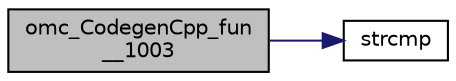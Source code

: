digraph "omc_CodegenCpp_fun__1003"
{
  edge [fontname="Helvetica",fontsize="10",labelfontname="Helvetica",labelfontsize="10"];
  node [fontname="Helvetica",fontsize="10",shape=record];
  rankdir="LR";
  Node290138 [label="omc_CodegenCpp_fun\l__1003",height=0.2,width=0.4,color="black", fillcolor="grey75", style="filled", fontcolor="black"];
  Node290138 -> Node290139 [color="midnightblue",fontsize="10",style="solid",fontname="Helvetica"];
  Node290139 [label="strcmp",height=0.2,width=0.4,color="black", fillcolor="white", style="filled",URL="$db/d13/_c_vode_get_8m.html#ab022bbe018438998408fda94a327a547"];
}

